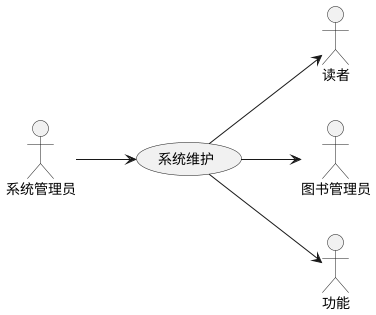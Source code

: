 @startuml
  left to right direction
  actor 系统管理员
  actor 读者
  actor 图书管理员
  actor 功能
  系统管理员-->(系统维护)
  (系统维护)-->读者
   (系统维护)-->图书管理员
    (系统维护)-->功能
 @enduml
